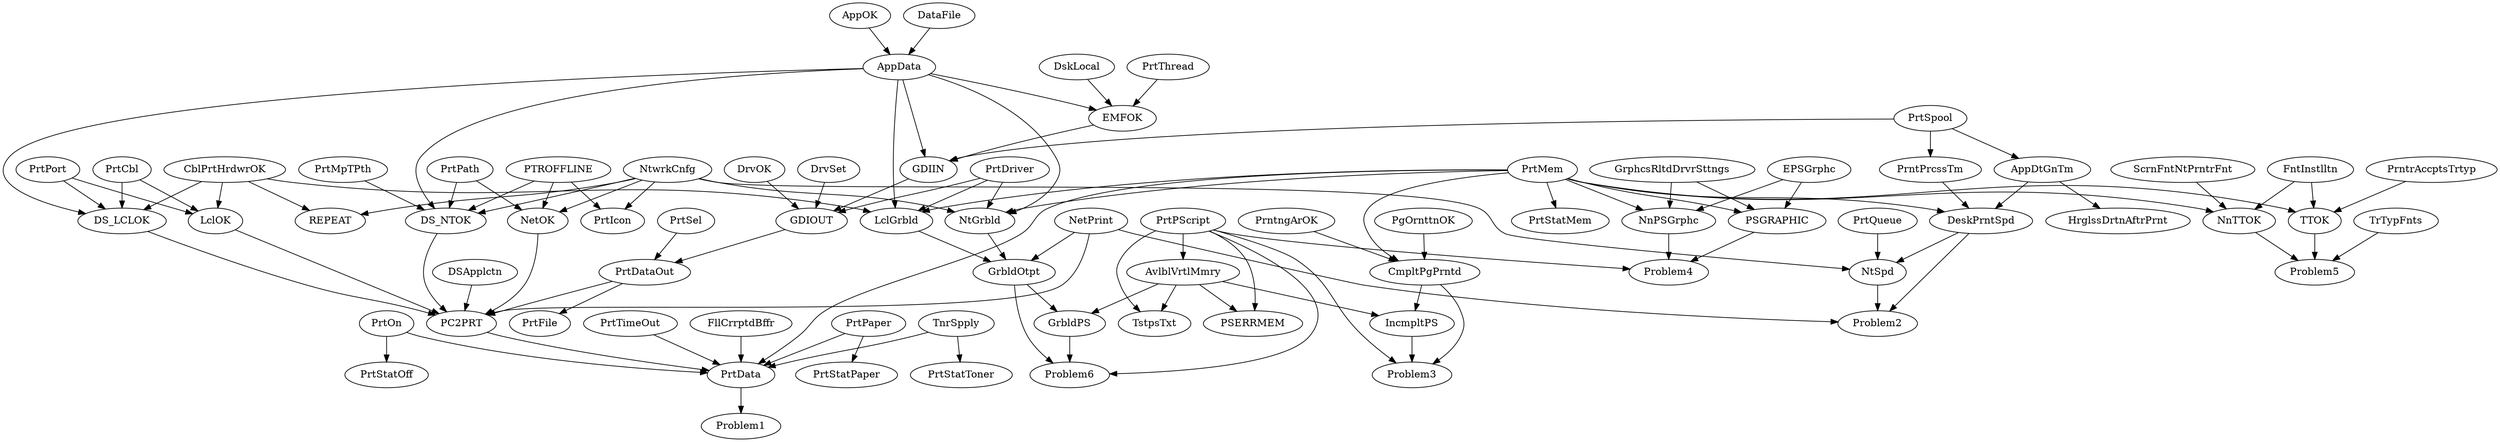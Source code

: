 digraph G {
	AppOK;
	AppData;
	AppOK -> AppData;
	DataFile;
	DataFile -> AppData;
	EMFOK;
	AppData -> EMFOK;
	GDIIN;
	AppData -> GDIIN;
	DS_NTOK;
	AppData -> DS_NTOK;
	DS_LCLOK;
	AppData -> DS_LCLOK;
	LclGrbld;
	AppData -> LclGrbld;
	NtGrbld;
	AppData -> NtGrbld;
	DskLocal;
	DskLocal -> EMFOK;
	PrtSpool;
	PrtSpool -> GDIIN;
	AppDtGnTm;
	PrtSpool -> AppDtGnTm;
	PrntPrcssTm;
	PrtSpool -> PrntPrcssTm;
	PrtOn;
	PrtData;
	PrtOn -> PrtData;
	PrtStatOff;
	PrtOn -> PrtStatOff;
	PrtPaper;
	PrtPaper -> PrtData;
	PrtStatPaper;
	PrtPaper -> PrtStatPaper;
	NetPrint;
	PC2PRT;
	NetPrint -> PC2PRT;
	GrbldOtpt;
	NetPrint -> GrbldOtpt;
	Problem2;
	NetPrint -> Problem2;
	PrtDriver;
	GDIOUT;
	PrtDriver -> GDIOUT;
	PrtDriver -> LclGrbld;
	PrtDriver -> NtGrbld;
	PrtThread;
	PrtThread -> EMFOK;
	EMFOK -> GDIIN;
	GDIIN -> GDIOUT;
	DrvSet;
	DrvSet -> GDIOUT;
	DrvOK;
	DrvOK -> GDIOUT;
	PrtDataOut;
	GDIOUT -> PrtDataOut;
	PrtSel;
	PrtSel -> PrtDataOut;
	PrtDataOut -> PC2PRT;
	PrtFile;
	PrtDataOut -> PrtFile;
	PrtPath;
	NetOK;
	PrtPath -> NetOK;
	PrtPath -> DS_NTOK;
	NtwrkCnfg;
	NtwrkCnfg -> NetOK;
	NtwrkCnfg -> DS_NTOK;
	NtwrkCnfg -> NtGrbld;
	REPEAT;
	NtwrkCnfg -> REPEAT;
	PrtIcon;
	NtwrkCnfg -> PrtIcon;
	NtSpd;
	NtwrkCnfg -> NtSpd;
	PTROFFLINE;
	PTROFFLINE -> NetOK;
	PTROFFLINE -> DS_NTOK;
	PTROFFLINE -> PrtIcon;
	NetOK -> PC2PRT;
	PrtCbl;
	LclOK;
	PrtCbl -> LclOK;
	PrtCbl -> DS_LCLOK;
	PrtPort;
	PrtPort -> LclOK;
	PrtPort -> DS_LCLOK;
	CblPrtHrdwrOK;
	CblPrtHrdwrOK -> LclOK;
	CblPrtHrdwrOK -> DS_LCLOK;
	CblPrtHrdwrOK -> LclGrbld;
	CblPrtHrdwrOK -> REPEAT;
	LclOK -> PC2PRT;
	DSApplctn;
	DSApplctn -> PC2PRT;
	PrtMpTPth;
	PrtMpTPth -> DS_NTOK;
	DS_NTOK -> PC2PRT;
	DS_LCLOK -> PC2PRT;
	PC2PRT -> PrtData;
	PrtMem;
	PrtMem -> PrtData;
	DeskPrntSpd;
	PrtMem -> DeskPrntSpd;
	CmpltPgPrntd;
	PrtMem -> CmpltPgPrntd;
	NnPSGrphc;
	PrtMem -> NnPSGrphc;
	PSGRAPHIC;
	PrtMem -> PSGRAPHIC;
	TTOK;
	PrtMem -> TTOK;
	NnTTOK;
	PrtMem -> NnTTOK;
	PrtMem -> LclGrbld;
	PrtMem -> NtGrbld;
	PrtStatMem;
	PrtMem -> PrtStatMem;
	PrtTimeOut;
	PrtTimeOut -> PrtData;
	FllCrrptdBffr;
	FllCrrptdBffr -> PrtData;
	TnrSpply;
	TnrSpply -> PrtData;
	PrtStatToner;
	TnrSpply -> PrtStatToner;
	Problem1;
	PrtData -> Problem1;
	AppDtGnTm -> DeskPrntSpd;
	HrglssDrtnAftrPrnt;
	AppDtGnTm -> HrglssDrtnAftrPrnt;
	PrntPrcssTm -> DeskPrntSpd;
	DeskPrntSpd -> NtSpd;
	DeskPrntSpd -> Problem2;
	PgOrnttnOK;
	PgOrnttnOK -> CmpltPgPrntd;
	PrntngArOK;
	PrntngArOK -> CmpltPgPrntd;
	ScrnFntNtPrntrFnt;
	ScrnFntNtPrntrFnt -> NnTTOK;
	IncmpltPS;
	CmpltPgPrntd -> IncmpltPS;
	Problem3;
	CmpltPgPrntd -> Problem3;
	GrphcsRltdDrvrSttngs;
	GrphcsRltdDrvrSttngs -> NnPSGrphc;
	GrphcsRltdDrvrSttngs -> PSGRAPHIC;
	EPSGrphc;
	EPSGrphc -> NnPSGrphc;
	EPSGrphc -> PSGRAPHIC;
	Problem4;
	NnPSGrphc -> Problem4;
	PrtPScript;
	PrtPScript -> Problem4;
	AvlblVrtlMmry;
	PrtPScript -> AvlblVrtlMmry;
	PSERRMEM;
	PrtPScript -> PSERRMEM;
	TstpsTxt;
	PrtPScript -> TstpsTxt;
	Problem6;
	PrtPScript -> Problem6;
	PrtPScript -> Problem3;
	PSGRAPHIC -> Problem4;
	TrTypFnts;
	Problem5;
	TrTypFnts -> Problem5;
	FntInstlltn;
	FntInstlltn -> TTOK;
	FntInstlltn -> NnTTOK;
	PrntrAccptsTrtyp;
	PrntrAccptsTrtyp -> TTOK;
	TTOK -> Problem5;
	NnTTOK -> Problem5;
	LclGrbld -> GrbldOtpt;
	NtGrbld -> GrbldOtpt;
	GrbldPS;
	GrbldOtpt -> GrbldPS;
	GrbldOtpt -> Problem6;
	AvlblVrtlMmry -> PSERRMEM;
	AvlblVrtlMmry -> TstpsTxt;
	AvlblVrtlMmry -> GrbldPS;
	AvlblVrtlMmry -> IncmpltPS;
	GrbldPS -> Problem6;
	IncmpltPS -> Problem3;
	PrtQueue;
	PrtQueue -> NtSpd;
	NtSpd -> Problem2;
}
